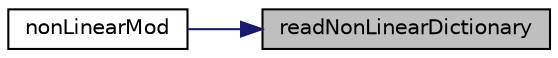 digraph "readNonLinearDictionary"
{
 // LATEX_PDF_SIZE
  edge [fontname="Helvetica",fontsize="10",labelfontname="Helvetica",labelfontsize="10"];
  node [fontname="Helvetica",fontsize="10",shape=record];
  rankdir="RL";
  Node1 [label="readNonLinearDictionary",height=0.2,width=0.4,color="black", fillcolor="grey75", style="filled", fontcolor="black",tooltip=" "];
  Node1 -> Node2 [dir="back",color="midnightblue",fontsize="10",style="solid",fontname="Helvetica"];
  Node2 [label="nonLinearMod",height=0.2,width=0.4,color="black", fillcolor="white", style="filled",URL="$classpFlow_1_1cfModels_1_1nonLinearMod.html#a8ef7e69e53666b8ec4e6b2c6fc752a04",tooltip=" "];
}
